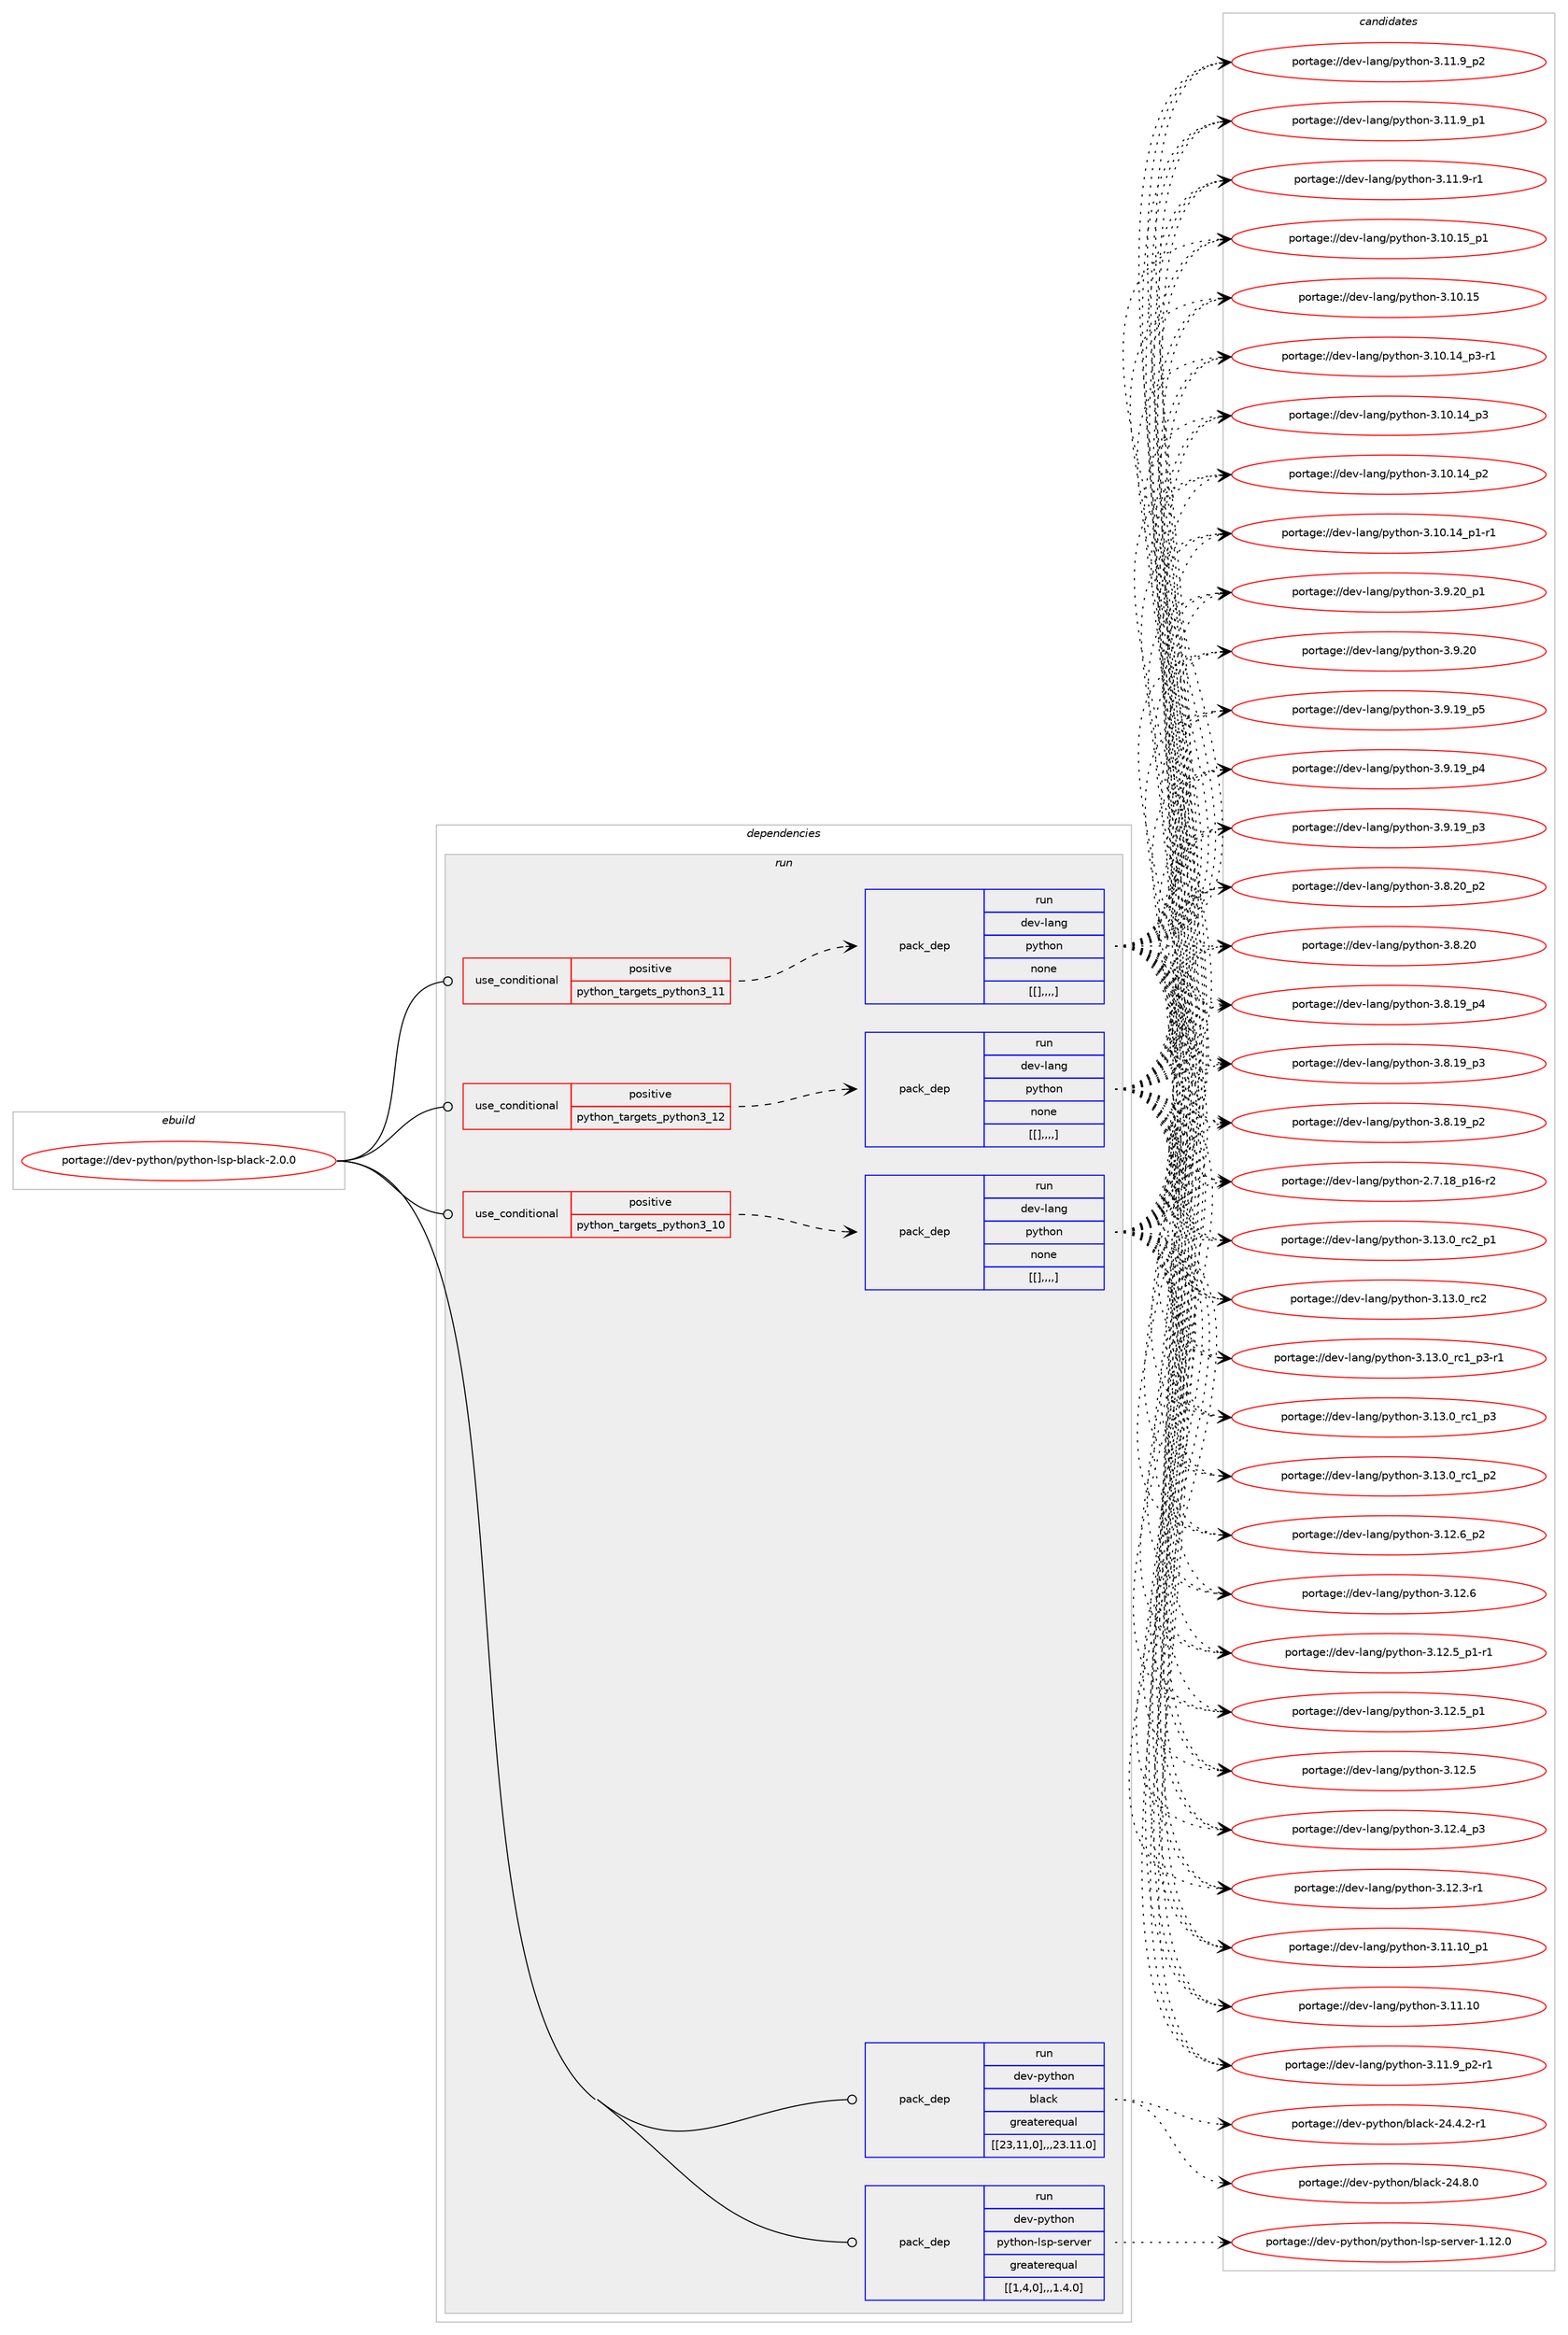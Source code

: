 digraph prolog {

# *************
# Graph options
# *************

newrank=true;
concentrate=true;
compound=true;
graph [rankdir=LR,fontname=Helvetica,fontsize=10,ranksep=1.5];#, ranksep=2.5, nodesep=0.2];
edge  [arrowhead=vee];
node  [fontname=Helvetica,fontsize=10];

# **********
# The ebuild
# **********

subgraph cluster_leftcol {
color=gray;
label=<<i>ebuild</i>>;
id [label="portage://dev-python/python-lsp-black-2.0.0", color=red, width=4, href="../dev-python/python-lsp-black-2.0.0.svg"];
}

# ****************
# The dependencies
# ****************

subgraph cluster_midcol {
color=gray;
label=<<i>dependencies</i>>;
subgraph cluster_compile {
fillcolor="#eeeeee";
style=filled;
label=<<i>compile</i>>;
}
subgraph cluster_compileandrun {
fillcolor="#eeeeee";
style=filled;
label=<<i>compile and run</i>>;
}
subgraph cluster_run {
fillcolor="#eeeeee";
style=filled;
label=<<i>run</i>>;
subgraph cond39923 {
dependency163142 [label=<<TABLE BORDER="0" CELLBORDER="1" CELLSPACING="0" CELLPADDING="4"><TR><TD ROWSPAN="3" CELLPADDING="10">use_conditional</TD></TR><TR><TD>positive</TD></TR><TR><TD>python_targets_python3_10</TD></TR></TABLE>>, shape=none, color=red];
subgraph pack121965 {
dependency163143 [label=<<TABLE BORDER="0" CELLBORDER="1" CELLSPACING="0" CELLPADDING="4" WIDTH="220"><TR><TD ROWSPAN="6" CELLPADDING="30">pack_dep</TD></TR><TR><TD WIDTH="110">run</TD></TR><TR><TD>dev-lang</TD></TR><TR><TD>python</TD></TR><TR><TD>none</TD></TR><TR><TD>[[],,,,]</TD></TR></TABLE>>, shape=none, color=blue];
}
dependency163142:e -> dependency163143:w [weight=20,style="dashed",arrowhead="vee"];
}
id:e -> dependency163142:w [weight=20,style="solid",arrowhead="odot"];
subgraph cond39924 {
dependency163144 [label=<<TABLE BORDER="0" CELLBORDER="1" CELLSPACING="0" CELLPADDING="4"><TR><TD ROWSPAN="3" CELLPADDING="10">use_conditional</TD></TR><TR><TD>positive</TD></TR><TR><TD>python_targets_python3_11</TD></TR></TABLE>>, shape=none, color=red];
subgraph pack121966 {
dependency163145 [label=<<TABLE BORDER="0" CELLBORDER="1" CELLSPACING="0" CELLPADDING="4" WIDTH="220"><TR><TD ROWSPAN="6" CELLPADDING="30">pack_dep</TD></TR><TR><TD WIDTH="110">run</TD></TR><TR><TD>dev-lang</TD></TR><TR><TD>python</TD></TR><TR><TD>none</TD></TR><TR><TD>[[],,,,]</TD></TR></TABLE>>, shape=none, color=blue];
}
dependency163144:e -> dependency163145:w [weight=20,style="dashed",arrowhead="vee"];
}
id:e -> dependency163144:w [weight=20,style="solid",arrowhead="odot"];
subgraph cond39925 {
dependency163146 [label=<<TABLE BORDER="0" CELLBORDER="1" CELLSPACING="0" CELLPADDING="4"><TR><TD ROWSPAN="3" CELLPADDING="10">use_conditional</TD></TR><TR><TD>positive</TD></TR><TR><TD>python_targets_python3_12</TD></TR></TABLE>>, shape=none, color=red];
subgraph pack121967 {
dependency163147 [label=<<TABLE BORDER="0" CELLBORDER="1" CELLSPACING="0" CELLPADDING="4" WIDTH="220"><TR><TD ROWSPAN="6" CELLPADDING="30">pack_dep</TD></TR><TR><TD WIDTH="110">run</TD></TR><TR><TD>dev-lang</TD></TR><TR><TD>python</TD></TR><TR><TD>none</TD></TR><TR><TD>[[],,,,]</TD></TR></TABLE>>, shape=none, color=blue];
}
dependency163146:e -> dependency163147:w [weight=20,style="dashed",arrowhead="vee"];
}
id:e -> dependency163146:w [weight=20,style="solid",arrowhead="odot"];
subgraph pack121968 {
dependency163148 [label=<<TABLE BORDER="0" CELLBORDER="1" CELLSPACING="0" CELLPADDING="4" WIDTH="220"><TR><TD ROWSPAN="6" CELLPADDING="30">pack_dep</TD></TR><TR><TD WIDTH="110">run</TD></TR><TR><TD>dev-python</TD></TR><TR><TD>black</TD></TR><TR><TD>greaterequal</TD></TR><TR><TD>[[23,11,0],,,23.11.0]</TD></TR></TABLE>>, shape=none, color=blue];
}
id:e -> dependency163148:w [weight=20,style="solid",arrowhead="odot"];
subgraph pack121969 {
dependency163149 [label=<<TABLE BORDER="0" CELLBORDER="1" CELLSPACING="0" CELLPADDING="4" WIDTH="220"><TR><TD ROWSPAN="6" CELLPADDING="30">pack_dep</TD></TR><TR><TD WIDTH="110">run</TD></TR><TR><TD>dev-python</TD></TR><TR><TD>python-lsp-server</TD></TR><TR><TD>greaterequal</TD></TR><TR><TD>[[1,4,0],,,1.4.0]</TD></TR></TABLE>>, shape=none, color=blue];
}
id:e -> dependency163149:w [weight=20,style="solid",arrowhead="odot"];
}
}

# **************
# The candidates
# **************

subgraph cluster_choices {
rank=same;
color=gray;
label=<<i>candidates</i>>;

subgraph choice121965 {
color=black;
nodesep=1;
choice100101118451089711010347112121116104111110455146495146489511499509511249 [label="portage://dev-lang/python-3.13.0_rc2_p1", color=red, width=4,href="../dev-lang/python-3.13.0_rc2_p1.svg"];
choice10010111845108971101034711212111610411111045514649514648951149950 [label="portage://dev-lang/python-3.13.0_rc2", color=red, width=4,href="../dev-lang/python-3.13.0_rc2.svg"];
choice1001011184510897110103471121211161041111104551464951464895114994995112514511449 [label="portage://dev-lang/python-3.13.0_rc1_p3-r1", color=red, width=4,href="../dev-lang/python-3.13.0_rc1_p3-r1.svg"];
choice100101118451089711010347112121116104111110455146495146489511499499511251 [label="portage://dev-lang/python-3.13.0_rc1_p3", color=red, width=4,href="../dev-lang/python-3.13.0_rc1_p3.svg"];
choice100101118451089711010347112121116104111110455146495146489511499499511250 [label="portage://dev-lang/python-3.13.0_rc1_p2", color=red, width=4,href="../dev-lang/python-3.13.0_rc1_p2.svg"];
choice100101118451089711010347112121116104111110455146495046549511250 [label="portage://dev-lang/python-3.12.6_p2", color=red, width=4,href="../dev-lang/python-3.12.6_p2.svg"];
choice10010111845108971101034711212111610411111045514649504654 [label="portage://dev-lang/python-3.12.6", color=red, width=4,href="../dev-lang/python-3.12.6.svg"];
choice1001011184510897110103471121211161041111104551464950465395112494511449 [label="portage://dev-lang/python-3.12.5_p1-r1", color=red, width=4,href="../dev-lang/python-3.12.5_p1-r1.svg"];
choice100101118451089711010347112121116104111110455146495046539511249 [label="portage://dev-lang/python-3.12.5_p1", color=red, width=4,href="../dev-lang/python-3.12.5_p1.svg"];
choice10010111845108971101034711212111610411111045514649504653 [label="portage://dev-lang/python-3.12.5", color=red, width=4,href="../dev-lang/python-3.12.5.svg"];
choice100101118451089711010347112121116104111110455146495046529511251 [label="portage://dev-lang/python-3.12.4_p3", color=red, width=4,href="../dev-lang/python-3.12.4_p3.svg"];
choice100101118451089711010347112121116104111110455146495046514511449 [label="portage://dev-lang/python-3.12.3-r1", color=red, width=4,href="../dev-lang/python-3.12.3-r1.svg"];
choice10010111845108971101034711212111610411111045514649494649489511249 [label="portage://dev-lang/python-3.11.10_p1", color=red, width=4,href="../dev-lang/python-3.11.10_p1.svg"];
choice1001011184510897110103471121211161041111104551464949464948 [label="portage://dev-lang/python-3.11.10", color=red, width=4,href="../dev-lang/python-3.11.10.svg"];
choice1001011184510897110103471121211161041111104551464949465795112504511449 [label="portage://dev-lang/python-3.11.9_p2-r1", color=red, width=4,href="../dev-lang/python-3.11.9_p2-r1.svg"];
choice100101118451089711010347112121116104111110455146494946579511250 [label="portage://dev-lang/python-3.11.9_p2", color=red, width=4,href="../dev-lang/python-3.11.9_p2.svg"];
choice100101118451089711010347112121116104111110455146494946579511249 [label="portage://dev-lang/python-3.11.9_p1", color=red, width=4,href="../dev-lang/python-3.11.9_p1.svg"];
choice100101118451089711010347112121116104111110455146494946574511449 [label="portage://dev-lang/python-3.11.9-r1", color=red, width=4,href="../dev-lang/python-3.11.9-r1.svg"];
choice10010111845108971101034711212111610411111045514649484649539511249 [label="portage://dev-lang/python-3.10.15_p1", color=red, width=4,href="../dev-lang/python-3.10.15_p1.svg"];
choice1001011184510897110103471121211161041111104551464948464953 [label="portage://dev-lang/python-3.10.15", color=red, width=4,href="../dev-lang/python-3.10.15.svg"];
choice100101118451089711010347112121116104111110455146494846495295112514511449 [label="portage://dev-lang/python-3.10.14_p3-r1", color=red, width=4,href="../dev-lang/python-3.10.14_p3-r1.svg"];
choice10010111845108971101034711212111610411111045514649484649529511251 [label="portage://dev-lang/python-3.10.14_p3", color=red, width=4,href="../dev-lang/python-3.10.14_p3.svg"];
choice10010111845108971101034711212111610411111045514649484649529511250 [label="portage://dev-lang/python-3.10.14_p2", color=red, width=4,href="../dev-lang/python-3.10.14_p2.svg"];
choice100101118451089711010347112121116104111110455146494846495295112494511449 [label="portage://dev-lang/python-3.10.14_p1-r1", color=red, width=4,href="../dev-lang/python-3.10.14_p1-r1.svg"];
choice100101118451089711010347112121116104111110455146574650489511249 [label="portage://dev-lang/python-3.9.20_p1", color=red, width=4,href="../dev-lang/python-3.9.20_p1.svg"];
choice10010111845108971101034711212111610411111045514657465048 [label="portage://dev-lang/python-3.9.20", color=red, width=4,href="../dev-lang/python-3.9.20.svg"];
choice100101118451089711010347112121116104111110455146574649579511253 [label="portage://dev-lang/python-3.9.19_p5", color=red, width=4,href="../dev-lang/python-3.9.19_p5.svg"];
choice100101118451089711010347112121116104111110455146574649579511252 [label="portage://dev-lang/python-3.9.19_p4", color=red, width=4,href="../dev-lang/python-3.9.19_p4.svg"];
choice100101118451089711010347112121116104111110455146574649579511251 [label="portage://dev-lang/python-3.9.19_p3", color=red, width=4,href="../dev-lang/python-3.9.19_p3.svg"];
choice100101118451089711010347112121116104111110455146564650489511250 [label="portage://dev-lang/python-3.8.20_p2", color=red, width=4,href="../dev-lang/python-3.8.20_p2.svg"];
choice10010111845108971101034711212111610411111045514656465048 [label="portage://dev-lang/python-3.8.20", color=red, width=4,href="../dev-lang/python-3.8.20.svg"];
choice100101118451089711010347112121116104111110455146564649579511252 [label="portage://dev-lang/python-3.8.19_p4", color=red, width=4,href="../dev-lang/python-3.8.19_p4.svg"];
choice100101118451089711010347112121116104111110455146564649579511251 [label="portage://dev-lang/python-3.8.19_p3", color=red, width=4,href="../dev-lang/python-3.8.19_p3.svg"];
choice100101118451089711010347112121116104111110455146564649579511250 [label="portage://dev-lang/python-3.8.19_p2", color=red, width=4,href="../dev-lang/python-3.8.19_p2.svg"];
choice100101118451089711010347112121116104111110455046554649569511249544511450 [label="portage://dev-lang/python-2.7.18_p16-r2", color=red, width=4,href="../dev-lang/python-2.7.18_p16-r2.svg"];
dependency163143:e -> choice100101118451089711010347112121116104111110455146495146489511499509511249:w [style=dotted,weight="100"];
dependency163143:e -> choice10010111845108971101034711212111610411111045514649514648951149950:w [style=dotted,weight="100"];
dependency163143:e -> choice1001011184510897110103471121211161041111104551464951464895114994995112514511449:w [style=dotted,weight="100"];
dependency163143:e -> choice100101118451089711010347112121116104111110455146495146489511499499511251:w [style=dotted,weight="100"];
dependency163143:e -> choice100101118451089711010347112121116104111110455146495146489511499499511250:w [style=dotted,weight="100"];
dependency163143:e -> choice100101118451089711010347112121116104111110455146495046549511250:w [style=dotted,weight="100"];
dependency163143:e -> choice10010111845108971101034711212111610411111045514649504654:w [style=dotted,weight="100"];
dependency163143:e -> choice1001011184510897110103471121211161041111104551464950465395112494511449:w [style=dotted,weight="100"];
dependency163143:e -> choice100101118451089711010347112121116104111110455146495046539511249:w [style=dotted,weight="100"];
dependency163143:e -> choice10010111845108971101034711212111610411111045514649504653:w [style=dotted,weight="100"];
dependency163143:e -> choice100101118451089711010347112121116104111110455146495046529511251:w [style=dotted,weight="100"];
dependency163143:e -> choice100101118451089711010347112121116104111110455146495046514511449:w [style=dotted,weight="100"];
dependency163143:e -> choice10010111845108971101034711212111610411111045514649494649489511249:w [style=dotted,weight="100"];
dependency163143:e -> choice1001011184510897110103471121211161041111104551464949464948:w [style=dotted,weight="100"];
dependency163143:e -> choice1001011184510897110103471121211161041111104551464949465795112504511449:w [style=dotted,weight="100"];
dependency163143:e -> choice100101118451089711010347112121116104111110455146494946579511250:w [style=dotted,weight="100"];
dependency163143:e -> choice100101118451089711010347112121116104111110455146494946579511249:w [style=dotted,weight="100"];
dependency163143:e -> choice100101118451089711010347112121116104111110455146494946574511449:w [style=dotted,weight="100"];
dependency163143:e -> choice10010111845108971101034711212111610411111045514649484649539511249:w [style=dotted,weight="100"];
dependency163143:e -> choice1001011184510897110103471121211161041111104551464948464953:w [style=dotted,weight="100"];
dependency163143:e -> choice100101118451089711010347112121116104111110455146494846495295112514511449:w [style=dotted,weight="100"];
dependency163143:e -> choice10010111845108971101034711212111610411111045514649484649529511251:w [style=dotted,weight="100"];
dependency163143:e -> choice10010111845108971101034711212111610411111045514649484649529511250:w [style=dotted,weight="100"];
dependency163143:e -> choice100101118451089711010347112121116104111110455146494846495295112494511449:w [style=dotted,weight="100"];
dependency163143:e -> choice100101118451089711010347112121116104111110455146574650489511249:w [style=dotted,weight="100"];
dependency163143:e -> choice10010111845108971101034711212111610411111045514657465048:w [style=dotted,weight="100"];
dependency163143:e -> choice100101118451089711010347112121116104111110455146574649579511253:w [style=dotted,weight="100"];
dependency163143:e -> choice100101118451089711010347112121116104111110455146574649579511252:w [style=dotted,weight="100"];
dependency163143:e -> choice100101118451089711010347112121116104111110455146574649579511251:w [style=dotted,weight="100"];
dependency163143:e -> choice100101118451089711010347112121116104111110455146564650489511250:w [style=dotted,weight="100"];
dependency163143:e -> choice10010111845108971101034711212111610411111045514656465048:w [style=dotted,weight="100"];
dependency163143:e -> choice100101118451089711010347112121116104111110455146564649579511252:w [style=dotted,weight="100"];
dependency163143:e -> choice100101118451089711010347112121116104111110455146564649579511251:w [style=dotted,weight="100"];
dependency163143:e -> choice100101118451089711010347112121116104111110455146564649579511250:w [style=dotted,weight="100"];
dependency163143:e -> choice100101118451089711010347112121116104111110455046554649569511249544511450:w [style=dotted,weight="100"];
}
subgraph choice121966 {
color=black;
nodesep=1;
choice100101118451089711010347112121116104111110455146495146489511499509511249 [label="portage://dev-lang/python-3.13.0_rc2_p1", color=red, width=4,href="../dev-lang/python-3.13.0_rc2_p1.svg"];
choice10010111845108971101034711212111610411111045514649514648951149950 [label="portage://dev-lang/python-3.13.0_rc2", color=red, width=4,href="../dev-lang/python-3.13.0_rc2.svg"];
choice1001011184510897110103471121211161041111104551464951464895114994995112514511449 [label="portage://dev-lang/python-3.13.0_rc1_p3-r1", color=red, width=4,href="../dev-lang/python-3.13.0_rc1_p3-r1.svg"];
choice100101118451089711010347112121116104111110455146495146489511499499511251 [label="portage://dev-lang/python-3.13.0_rc1_p3", color=red, width=4,href="../dev-lang/python-3.13.0_rc1_p3.svg"];
choice100101118451089711010347112121116104111110455146495146489511499499511250 [label="portage://dev-lang/python-3.13.0_rc1_p2", color=red, width=4,href="../dev-lang/python-3.13.0_rc1_p2.svg"];
choice100101118451089711010347112121116104111110455146495046549511250 [label="portage://dev-lang/python-3.12.6_p2", color=red, width=4,href="../dev-lang/python-3.12.6_p2.svg"];
choice10010111845108971101034711212111610411111045514649504654 [label="portage://dev-lang/python-3.12.6", color=red, width=4,href="../dev-lang/python-3.12.6.svg"];
choice1001011184510897110103471121211161041111104551464950465395112494511449 [label="portage://dev-lang/python-3.12.5_p1-r1", color=red, width=4,href="../dev-lang/python-3.12.5_p1-r1.svg"];
choice100101118451089711010347112121116104111110455146495046539511249 [label="portage://dev-lang/python-3.12.5_p1", color=red, width=4,href="../dev-lang/python-3.12.5_p1.svg"];
choice10010111845108971101034711212111610411111045514649504653 [label="portage://dev-lang/python-3.12.5", color=red, width=4,href="../dev-lang/python-3.12.5.svg"];
choice100101118451089711010347112121116104111110455146495046529511251 [label="portage://dev-lang/python-3.12.4_p3", color=red, width=4,href="../dev-lang/python-3.12.4_p3.svg"];
choice100101118451089711010347112121116104111110455146495046514511449 [label="portage://dev-lang/python-3.12.3-r1", color=red, width=4,href="../dev-lang/python-3.12.3-r1.svg"];
choice10010111845108971101034711212111610411111045514649494649489511249 [label="portage://dev-lang/python-3.11.10_p1", color=red, width=4,href="../dev-lang/python-3.11.10_p1.svg"];
choice1001011184510897110103471121211161041111104551464949464948 [label="portage://dev-lang/python-3.11.10", color=red, width=4,href="../dev-lang/python-3.11.10.svg"];
choice1001011184510897110103471121211161041111104551464949465795112504511449 [label="portage://dev-lang/python-3.11.9_p2-r1", color=red, width=4,href="../dev-lang/python-3.11.9_p2-r1.svg"];
choice100101118451089711010347112121116104111110455146494946579511250 [label="portage://dev-lang/python-3.11.9_p2", color=red, width=4,href="../dev-lang/python-3.11.9_p2.svg"];
choice100101118451089711010347112121116104111110455146494946579511249 [label="portage://dev-lang/python-3.11.9_p1", color=red, width=4,href="../dev-lang/python-3.11.9_p1.svg"];
choice100101118451089711010347112121116104111110455146494946574511449 [label="portage://dev-lang/python-3.11.9-r1", color=red, width=4,href="../dev-lang/python-3.11.9-r1.svg"];
choice10010111845108971101034711212111610411111045514649484649539511249 [label="portage://dev-lang/python-3.10.15_p1", color=red, width=4,href="../dev-lang/python-3.10.15_p1.svg"];
choice1001011184510897110103471121211161041111104551464948464953 [label="portage://dev-lang/python-3.10.15", color=red, width=4,href="../dev-lang/python-3.10.15.svg"];
choice100101118451089711010347112121116104111110455146494846495295112514511449 [label="portage://dev-lang/python-3.10.14_p3-r1", color=red, width=4,href="../dev-lang/python-3.10.14_p3-r1.svg"];
choice10010111845108971101034711212111610411111045514649484649529511251 [label="portage://dev-lang/python-3.10.14_p3", color=red, width=4,href="../dev-lang/python-3.10.14_p3.svg"];
choice10010111845108971101034711212111610411111045514649484649529511250 [label="portage://dev-lang/python-3.10.14_p2", color=red, width=4,href="../dev-lang/python-3.10.14_p2.svg"];
choice100101118451089711010347112121116104111110455146494846495295112494511449 [label="portage://dev-lang/python-3.10.14_p1-r1", color=red, width=4,href="../dev-lang/python-3.10.14_p1-r1.svg"];
choice100101118451089711010347112121116104111110455146574650489511249 [label="portage://dev-lang/python-3.9.20_p1", color=red, width=4,href="../dev-lang/python-3.9.20_p1.svg"];
choice10010111845108971101034711212111610411111045514657465048 [label="portage://dev-lang/python-3.9.20", color=red, width=4,href="../dev-lang/python-3.9.20.svg"];
choice100101118451089711010347112121116104111110455146574649579511253 [label="portage://dev-lang/python-3.9.19_p5", color=red, width=4,href="../dev-lang/python-3.9.19_p5.svg"];
choice100101118451089711010347112121116104111110455146574649579511252 [label="portage://dev-lang/python-3.9.19_p4", color=red, width=4,href="../dev-lang/python-3.9.19_p4.svg"];
choice100101118451089711010347112121116104111110455146574649579511251 [label="portage://dev-lang/python-3.9.19_p3", color=red, width=4,href="../dev-lang/python-3.9.19_p3.svg"];
choice100101118451089711010347112121116104111110455146564650489511250 [label="portage://dev-lang/python-3.8.20_p2", color=red, width=4,href="../dev-lang/python-3.8.20_p2.svg"];
choice10010111845108971101034711212111610411111045514656465048 [label="portage://dev-lang/python-3.8.20", color=red, width=4,href="../dev-lang/python-3.8.20.svg"];
choice100101118451089711010347112121116104111110455146564649579511252 [label="portage://dev-lang/python-3.8.19_p4", color=red, width=4,href="../dev-lang/python-3.8.19_p4.svg"];
choice100101118451089711010347112121116104111110455146564649579511251 [label="portage://dev-lang/python-3.8.19_p3", color=red, width=4,href="../dev-lang/python-3.8.19_p3.svg"];
choice100101118451089711010347112121116104111110455146564649579511250 [label="portage://dev-lang/python-3.8.19_p2", color=red, width=4,href="../dev-lang/python-3.8.19_p2.svg"];
choice100101118451089711010347112121116104111110455046554649569511249544511450 [label="portage://dev-lang/python-2.7.18_p16-r2", color=red, width=4,href="../dev-lang/python-2.7.18_p16-r2.svg"];
dependency163145:e -> choice100101118451089711010347112121116104111110455146495146489511499509511249:w [style=dotted,weight="100"];
dependency163145:e -> choice10010111845108971101034711212111610411111045514649514648951149950:w [style=dotted,weight="100"];
dependency163145:e -> choice1001011184510897110103471121211161041111104551464951464895114994995112514511449:w [style=dotted,weight="100"];
dependency163145:e -> choice100101118451089711010347112121116104111110455146495146489511499499511251:w [style=dotted,weight="100"];
dependency163145:e -> choice100101118451089711010347112121116104111110455146495146489511499499511250:w [style=dotted,weight="100"];
dependency163145:e -> choice100101118451089711010347112121116104111110455146495046549511250:w [style=dotted,weight="100"];
dependency163145:e -> choice10010111845108971101034711212111610411111045514649504654:w [style=dotted,weight="100"];
dependency163145:e -> choice1001011184510897110103471121211161041111104551464950465395112494511449:w [style=dotted,weight="100"];
dependency163145:e -> choice100101118451089711010347112121116104111110455146495046539511249:w [style=dotted,weight="100"];
dependency163145:e -> choice10010111845108971101034711212111610411111045514649504653:w [style=dotted,weight="100"];
dependency163145:e -> choice100101118451089711010347112121116104111110455146495046529511251:w [style=dotted,weight="100"];
dependency163145:e -> choice100101118451089711010347112121116104111110455146495046514511449:w [style=dotted,weight="100"];
dependency163145:e -> choice10010111845108971101034711212111610411111045514649494649489511249:w [style=dotted,weight="100"];
dependency163145:e -> choice1001011184510897110103471121211161041111104551464949464948:w [style=dotted,weight="100"];
dependency163145:e -> choice1001011184510897110103471121211161041111104551464949465795112504511449:w [style=dotted,weight="100"];
dependency163145:e -> choice100101118451089711010347112121116104111110455146494946579511250:w [style=dotted,weight="100"];
dependency163145:e -> choice100101118451089711010347112121116104111110455146494946579511249:w [style=dotted,weight="100"];
dependency163145:e -> choice100101118451089711010347112121116104111110455146494946574511449:w [style=dotted,weight="100"];
dependency163145:e -> choice10010111845108971101034711212111610411111045514649484649539511249:w [style=dotted,weight="100"];
dependency163145:e -> choice1001011184510897110103471121211161041111104551464948464953:w [style=dotted,weight="100"];
dependency163145:e -> choice100101118451089711010347112121116104111110455146494846495295112514511449:w [style=dotted,weight="100"];
dependency163145:e -> choice10010111845108971101034711212111610411111045514649484649529511251:w [style=dotted,weight="100"];
dependency163145:e -> choice10010111845108971101034711212111610411111045514649484649529511250:w [style=dotted,weight="100"];
dependency163145:e -> choice100101118451089711010347112121116104111110455146494846495295112494511449:w [style=dotted,weight="100"];
dependency163145:e -> choice100101118451089711010347112121116104111110455146574650489511249:w [style=dotted,weight="100"];
dependency163145:e -> choice10010111845108971101034711212111610411111045514657465048:w [style=dotted,weight="100"];
dependency163145:e -> choice100101118451089711010347112121116104111110455146574649579511253:w [style=dotted,weight="100"];
dependency163145:e -> choice100101118451089711010347112121116104111110455146574649579511252:w [style=dotted,weight="100"];
dependency163145:e -> choice100101118451089711010347112121116104111110455146574649579511251:w [style=dotted,weight="100"];
dependency163145:e -> choice100101118451089711010347112121116104111110455146564650489511250:w [style=dotted,weight="100"];
dependency163145:e -> choice10010111845108971101034711212111610411111045514656465048:w [style=dotted,weight="100"];
dependency163145:e -> choice100101118451089711010347112121116104111110455146564649579511252:w [style=dotted,weight="100"];
dependency163145:e -> choice100101118451089711010347112121116104111110455146564649579511251:w [style=dotted,weight="100"];
dependency163145:e -> choice100101118451089711010347112121116104111110455146564649579511250:w [style=dotted,weight="100"];
dependency163145:e -> choice100101118451089711010347112121116104111110455046554649569511249544511450:w [style=dotted,weight="100"];
}
subgraph choice121967 {
color=black;
nodesep=1;
choice100101118451089711010347112121116104111110455146495146489511499509511249 [label="portage://dev-lang/python-3.13.0_rc2_p1", color=red, width=4,href="../dev-lang/python-3.13.0_rc2_p1.svg"];
choice10010111845108971101034711212111610411111045514649514648951149950 [label="portage://dev-lang/python-3.13.0_rc2", color=red, width=4,href="../dev-lang/python-3.13.0_rc2.svg"];
choice1001011184510897110103471121211161041111104551464951464895114994995112514511449 [label="portage://dev-lang/python-3.13.0_rc1_p3-r1", color=red, width=4,href="../dev-lang/python-3.13.0_rc1_p3-r1.svg"];
choice100101118451089711010347112121116104111110455146495146489511499499511251 [label="portage://dev-lang/python-3.13.0_rc1_p3", color=red, width=4,href="../dev-lang/python-3.13.0_rc1_p3.svg"];
choice100101118451089711010347112121116104111110455146495146489511499499511250 [label="portage://dev-lang/python-3.13.0_rc1_p2", color=red, width=4,href="../dev-lang/python-3.13.0_rc1_p2.svg"];
choice100101118451089711010347112121116104111110455146495046549511250 [label="portage://dev-lang/python-3.12.6_p2", color=red, width=4,href="../dev-lang/python-3.12.6_p2.svg"];
choice10010111845108971101034711212111610411111045514649504654 [label="portage://dev-lang/python-3.12.6", color=red, width=4,href="../dev-lang/python-3.12.6.svg"];
choice1001011184510897110103471121211161041111104551464950465395112494511449 [label="portage://dev-lang/python-3.12.5_p1-r1", color=red, width=4,href="../dev-lang/python-3.12.5_p1-r1.svg"];
choice100101118451089711010347112121116104111110455146495046539511249 [label="portage://dev-lang/python-3.12.5_p1", color=red, width=4,href="../dev-lang/python-3.12.5_p1.svg"];
choice10010111845108971101034711212111610411111045514649504653 [label="portage://dev-lang/python-3.12.5", color=red, width=4,href="../dev-lang/python-3.12.5.svg"];
choice100101118451089711010347112121116104111110455146495046529511251 [label="portage://dev-lang/python-3.12.4_p3", color=red, width=4,href="../dev-lang/python-3.12.4_p3.svg"];
choice100101118451089711010347112121116104111110455146495046514511449 [label="portage://dev-lang/python-3.12.3-r1", color=red, width=4,href="../dev-lang/python-3.12.3-r1.svg"];
choice10010111845108971101034711212111610411111045514649494649489511249 [label="portage://dev-lang/python-3.11.10_p1", color=red, width=4,href="../dev-lang/python-3.11.10_p1.svg"];
choice1001011184510897110103471121211161041111104551464949464948 [label="portage://dev-lang/python-3.11.10", color=red, width=4,href="../dev-lang/python-3.11.10.svg"];
choice1001011184510897110103471121211161041111104551464949465795112504511449 [label="portage://dev-lang/python-3.11.9_p2-r1", color=red, width=4,href="../dev-lang/python-3.11.9_p2-r1.svg"];
choice100101118451089711010347112121116104111110455146494946579511250 [label="portage://dev-lang/python-3.11.9_p2", color=red, width=4,href="../dev-lang/python-3.11.9_p2.svg"];
choice100101118451089711010347112121116104111110455146494946579511249 [label="portage://dev-lang/python-3.11.9_p1", color=red, width=4,href="../dev-lang/python-3.11.9_p1.svg"];
choice100101118451089711010347112121116104111110455146494946574511449 [label="portage://dev-lang/python-3.11.9-r1", color=red, width=4,href="../dev-lang/python-3.11.9-r1.svg"];
choice10010111845108971101034711212111610411111045514649484649539511249 [label="portage://dev-lang/python-3.10.15_p1", color=red, width=4,href="../dev-lang/python-3.10.15_p1.svg"];
choice1001011184510897110103471121211161041111104551464948464953 [label="portage://dev-lang/python-3.10.15", color=red, width=4,href="../dev-lang/python-3.10.15.svg"];
choice100101118451089711010347112121116104111110455146494846495295112514511449 [label="portage://dev-lang/python-3.10.14_p3-r1", color=red, width=4,href="../dev-lang/python-3.10.14_p3-r1.svg"];
choice10010111845108971101034711212111610411111045514649484649529511251 [label="portage://dev-lang/python-3.10.14_p3", color=red, width=4,href="../dev-lang/python-3.10.14_p3.svg"];
choice10010111845108971101034711212111610411111045514649484649529511250 [label="portage://dev-lang/python-3.10.14_p2", color=red, width=4,href="../dev-lang/python-3.10.14_p2.svg"];
choice100101118451089711010347112121116104111110455146494846495295112494511449 [label="portage://dev-lang/python-3.10.14_p1-r1", color=red, width=4,href="../dev-lang/python-3.10.14_p1-r1.svg"];
choice100101118451089711010347112121116104111110455146574650489511249 [label="portage://dev-lang/python-3.9.20_p1", color=red, width=4,href="../dev-lang/python-3.9.20_p1.svg"];
choice10010111845108971101034711212111610411111045514657465048 [label="portage://dev-lang/python-3.9.20", color=red, width=4,href="../dev-lang/python-3.9.20.svg"];
choice100101118451089711010347112121116104111110455146574649579511253 [label="portage://dev-lang/python-3.9.19_p5", color=red, width=4,href="../dev-lang/python-3.9.19_p5.svg"];
choice100101118451089711010347112121116104111110455146574649579511252 [label="portage://dev-lang/python-3.9.19_p4", color=red, width=4,href="../dev-lang/python-3.9.19_p4.svg"];
choice100101118451089711010347112121116104111110455146574649579511251 [label="portage://dev-lang/python-3.9.19_p3", color=red, width=4,href="../dev-lang/python-3.9.19_p3.svg"];
choice100101118451089711010347112121116104111110455146564650489511250 [label="portage://dev-lang/python-3.8.20_p2", color=red, width=4,href="../dev-lang/python-3.8.20_p2.svg"];
choice10010111845108971101034711212111610411111045514656465048 [label="portage://dev-lang/python-3.8.20", color=red, width=4,href="../dev-lang/python-3.8.20.svg"];
choice100101118451089711010347112121116104111110455146564649579511252 [label="portage://dev-lang/python-3.8.19_p4", color=red, width=4,href="../dev-lang/python-3.8.19_p4.svg"];
choice100101118451089711010347112121116104111110455146564649579511251 [label="portage://dev-lang/python-3.8.19_p3", color=red, width=4,href="../dev-lang/python-3.8.19_p3.svg"];
choice100101118451089711010347112121116104111110455146564649579511250 [label="portage://dev-lang/python-3.8.19_p2", color=red, width=4,href="../dev-lang/python-3.8.19_p2.svg"];
choice100101118451089711010347112121116104111110455046554649569511249544511450 [label="portage://dev-lang/python-2.7.18_p16-r2", color=red, width=4,href="../dev-lang/python-2.7.18_p16-r2.svg"];
dependency163147:e -> choice100101118451089711010347112121116104111110455146495146489511499509511249:w [style=dotted,weight="100"];
dependency163147:e -> choice10010111845108971101034711212111610411111045514649514648951149950:w [style=dotted,weight="100"];
dependency163147:e -> choice1001011184510897110103471121211161041111104551464951464895114994995112514511449:w [style=dotted,weight="100"];
dependency163147:e -> choice100101118451089711010347112121116104111110455146495146489511499499511251:w [style=dotted,weight="100"];
dependency163147:e -> choice100101118451089711010347112121116104111110455146495146489511499499511250:w [style=dotted,weight="100"];
dependency163147:e -> choice100101118451089711010347112121116104111110455146495046549511250:w [style=dotted,weight="100"];
dependency163147:e -> choice10010111845108971101034711212111610411111045514649504654:w [style=dotted,weight="100"];
dependency163147:e -> choice1001011184510897110103471121211161041111104551464950465395112494511449:w [style=dotted,weight="100"];
dependency163147:e -> choice100101118451089711010347112121116104111110455146495046539511249:w [style=dotted,weight="100"];
dependency163147:e -> choice10010111845108971101034711212111610411111045514649504653:w [style=dotted,weight="100"];
dependency163147:e -> choice100101118451089711010347112121116104111110455146495046529511251:w [style=dotted,weight="100"];
dependency163147:e -> choice100101118451089711010347112121116104111110455146495046514511449:w [style=dotted,weight="100"];
dependency163147:e -> choice10010111845108971101034711212111610411111045514649494649489511249:w [style=dotted,weight="100"];
dependency163147:e -> choice1001011184510897110103471121211161041111104551464949464948:w [style=dotted,weight="100"];
dependency163147:e -> choice1001011184510897110103471121211161041111104551464949465795112504511449:w [style=dotted,weight="100"];
dependency163147:e -> choice100101118451089711010347112121116104111110455146494946579511250:w [style=dotted,weight="100"];
dependency163147:e -> choice100101118451089711010347112121116104111110455146494946579511249:w [style=dotted,weight="100"];
dependency163147:e -> choice100101118451089711010347112121116104111110455146494946574511449:w [style=dotted,weight="100"];
dependency163147:e -> choice10010111845108971101034711212111610411111045514649484649539511249:w [style=dotted,weight="100"];
dependency163147:e -> choice1001011184510897110103471121211161041111104551464948464953:w [style=dotted,weight="100"];
dependency163147:e -> choice100101118451089711010347112121116104111110455146494846495295112514511449:w [style=dotted,weight="100"];
dependency163147:e -> choice10010111845108971101034711212111610411111045514649484649529511251:w [style=dotted,weight="100"];
dependency163147:e -> choice10010111845108971101034711212111610411111045514649484649529511250:w [style=dotted,weight="100"];
dependency163147:e -> choice100101118451089711010347112121116104111110455146494846495295112494511449:w [style=dotted,weight="100"];
dependency163147:e -> choice100101118451089711010347112121116104111110455146574650489511249:w [style=dotted,weight="100"];
dependency163147:e -> choice10010111845108971101034711212111610411111045514657465048:w [style=dotted,weight="100"];
dependency163147:e -> choice100101118451089711010347112121116104111110455146574649579511253:w [style=dotted,weight="100"];
dependency163147:e -> choice100101118451089711010347112121116104111110455146574649579511252:w [style=dotted,weight="100"];
dependency163147:e -> choice100101118451089711010347112121116104111110455146574649579511251:w [style=dotted,weight="100"];
dependency163147:e -> choice100101118451089711010347112121116104111110455146564650489511250:w [style=dotted,weight="100"];
dependency163147:e -> choice10010111845108971101034711212111610411111045514656465048:w [style=dotted,weight="100"];
dependency163147:e -> choice100101118451089711010347112121116104111110455146564649579511252:w [style=dotted,weight="100"];
dependency163147:e -> choice100101118451089711010347112121116104111110455146564649579511251:w [style=dotted,weight="100"];
dependency163147:e -> choice100101118451089711010347112121116104111110455146564649579511250:w [style=dotted,weight="100"];
dependency163147:e -> choice100101118451089711010347112121116104111110455046554649569511249544511450:w [style=dotted,weight="100"];
}
subgraph choice121968 {
color=black;
nodesep=1;
choice100101118451121211161041111104798108979910745505246564648 [label="portage://dev-python/black-24.8.0", color=red, width=4,href="../dev-python/black-24.8.0.svg"];
choice1001011184511212111610411111047981089799107455052465246504511449 [label="portage://dev-python/black-24.4.2-r1", color=red, width=4,href="../dev-python/black-24.4.2-r1.svg"];
dependency163148:e -> choice100101118451121211161041111104798108979910745505246564648:w [style=dotted,weight="100"];
dependency163148:e -> choice1001011184511212111610411111047981089799107455052465246504511449:w [style=dotted,weight="100"];
}
subgraph choice121969 {
color=black;
nodesep=1;
choice1001011184511212111610411111047112121116104111110451081151124511510111411810111445494649504648 [label="portage://dev-python/python-lsp-server-1.12.0", color=red, width=4,href="../dev-python/python-lsp-server-1.12.0.svg"];
dependency163149:e -> choice1001011184511212111610411111047112121116104111110451081151124511510111411810111445494649504648:w [style=dotted,weight="100"];
}
}

}
